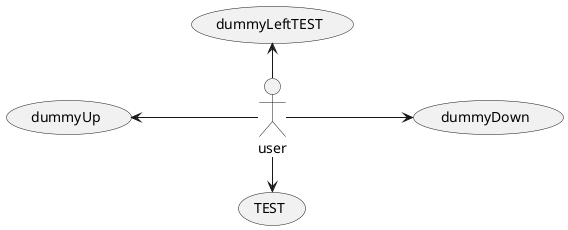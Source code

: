 @startuml
left to right direction
:user: -left-> (dummyLeftTEST)
:user: -right-> (TEST)
:user: -up-> (dummyUp)
:user: -down-> (dummyDown)
@enduml